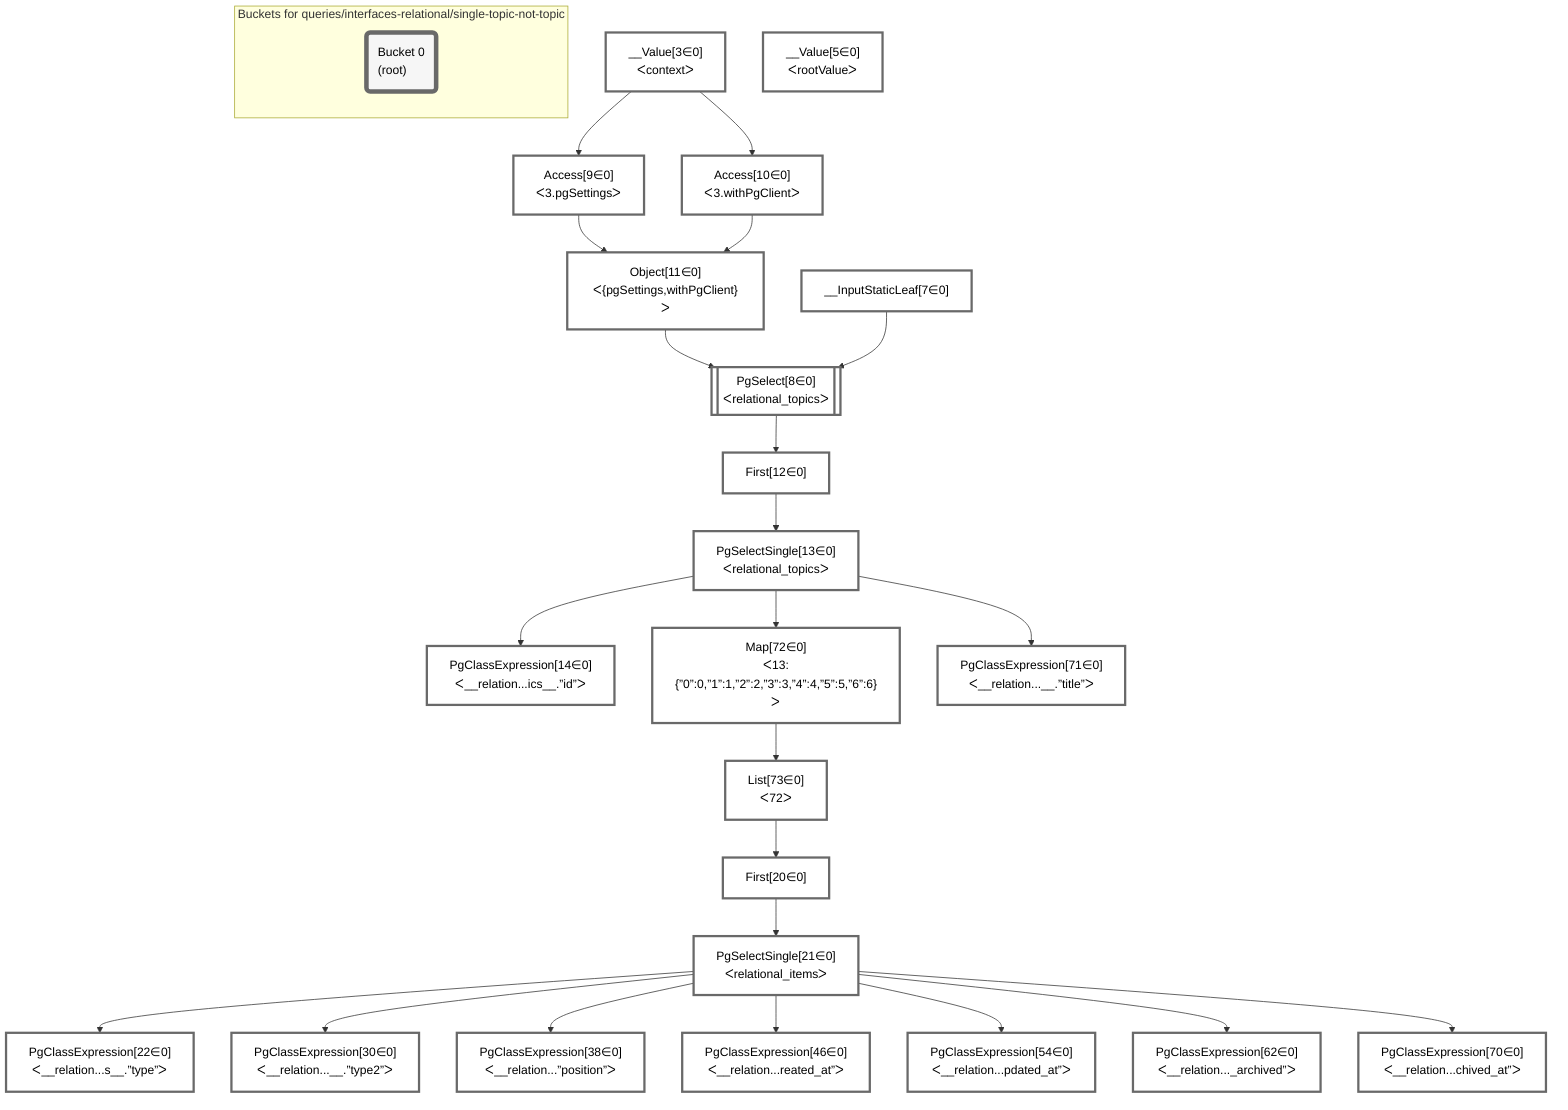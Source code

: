 graph TD
    classDef path fill:#eee,stroke:#000,color:#000
    classDef plan fill:#fff,stroke-width:3px,color:#000
    classDef itemplan fill:#fff,stroke-width:6px,color:#000
    classDef sideeffectplan fill:#f00,stroke-width:6px,color:#000
    classDef bucket fill:#f6f6f6,color:#000,stroke-width:6px,text-align:left


    %% define steps
    __Value3["__Value[3∈0]<br />ᐸcontextᐳ"]:::plan
    __Value5["__Value[5∈0]<br />ᐸrootValueᐳ"]:::plan
    __InputStaticLeaf7["__InputStaticLeaf[7∈0]"]:::plan
    Access9["Access[9∈0]<br />ᐸ3.pgSettingsᐳ"]:::plan
    Access10["Access[10∈0]<br />ᐸ3.withPgClientᐳ"]:::plan
    Object11["Object[11∈0]<br />ᐸ{pgSettings,withPgClient}ᐳ"]:::plan
    PgSelect8[["PgSelect[8∈0]<br />ᐸrelational_topicsᐳ"]]:::plan
    First12["First[12∈0]"]:::plan
    PgSelectSingle13["PgSelectSingle[13∈0]<br />ᐸrelational_topicsᐳ"]:::plan
    PgClassExpression14["PgClassExpression[14∈0]<br />ᐸ__relation...ics__.”id”ᐳ"]:::plan
    Map72["Map[72∈0]<br />ᐸ13:{”0”:0,”1”:1,”2”:2,”3”:3,”4”:4,”5”:5,”6”:6}ᐳ"]:::plan
    List73["List[73∈0]<br />ᐸ72ᐳ"]:::plan
    First20["First[20∈0]"]:::plan
    PgSelectSingle21["PgSelectSingle[21∈0]<br />ᐸrelational_itemsᐳ"]:::plan
    PgClassExpression22["PgClassExpression[22∈0]<br />ᐸ__relation...s__.”type”ᐳ"]:::plan
    PgClassExpression30["PgClassExpression[30∈0]<br />ᐸ__relation...__.”type2”ᐳ"]:::plan
    PgClassExpression38["PgClassExpression[38∈0]<br />ᐸ__relation...”position”ᐳ"]:::plan
    PgClassExpression46["PgClassExpression[46∈0]<br />ᐸ__relation...reated_at”ᐳ"]:::plan
    PgClassExpression54["PgClassExpression[54∈0]<br />ᐸ__relation...pdated_at”ᐳ"]:::plan
    PgClassExpression62["PgClassExpression[62∈0]<br />ᐸ__relation..._archived”ᐳ"]:::plan
    PgClassExpression70["PgClassExpression[70∈0]<br />ᐸ__relation...chived_at”ᐳ"]:::plan
    PgClassExpression71["PgClassExpression[71∈0]<br />ᐸ__relation...__.”title”ᐳ"]:::plan

    %% plan dependencies
    __Value3 --> Access9
    __Value3 --> Access10
    Access9 & Access10 --> Object11
    Object11 & __InputStaticLeaf7 --> PgSelect8
    PgSelect8 --> First12
    First12 --> PgSelectSingle13
    PgSelectSingle13 --> PgClassExpression14
    PgSelectSingle13 --> Map72
    Map72 --> List73
    List73 --> First20
    First20 --> PgSelectSingle21
    PgSelectSingle21 --> PgClassExpression22
    PgSelectSingle21 --> PgClassExpression30
    PgSelectSingle21 --> PgClassExpression38
    PgSelectSingle21 --> PgClassExpression46
    PgSelectSingle21 --> PgClassExpression54
    PgSelectSingle21 --> PgClassExpression62
    PgSelectSingle21 --> PgClassExpression70
    PgSelectSingle13 --> PgClassExpression71

    subgraph "Buckets for queries/interfaces-relational/single-topic-not-topic"
    Bucket0("Bucket 0<br />(root)"):::bucket
    classDef bucket0 stroke:#696969
    class Bucket0,__Value3,__Value5,__InputStaticLeaf7,PgSelect8,Access9,Access10,Object11,First12,PgSelectSingle13,PgClassExpression14,First20,PgSelectSingle21,PgClassExpression22,PgClassExpression30,PgClassExpression38,PgClassExpression46,PgClassExpression54,PgClassExpression62,PgClassExpression70,PgClassExpression71,Map72,List73 bucket0
    end